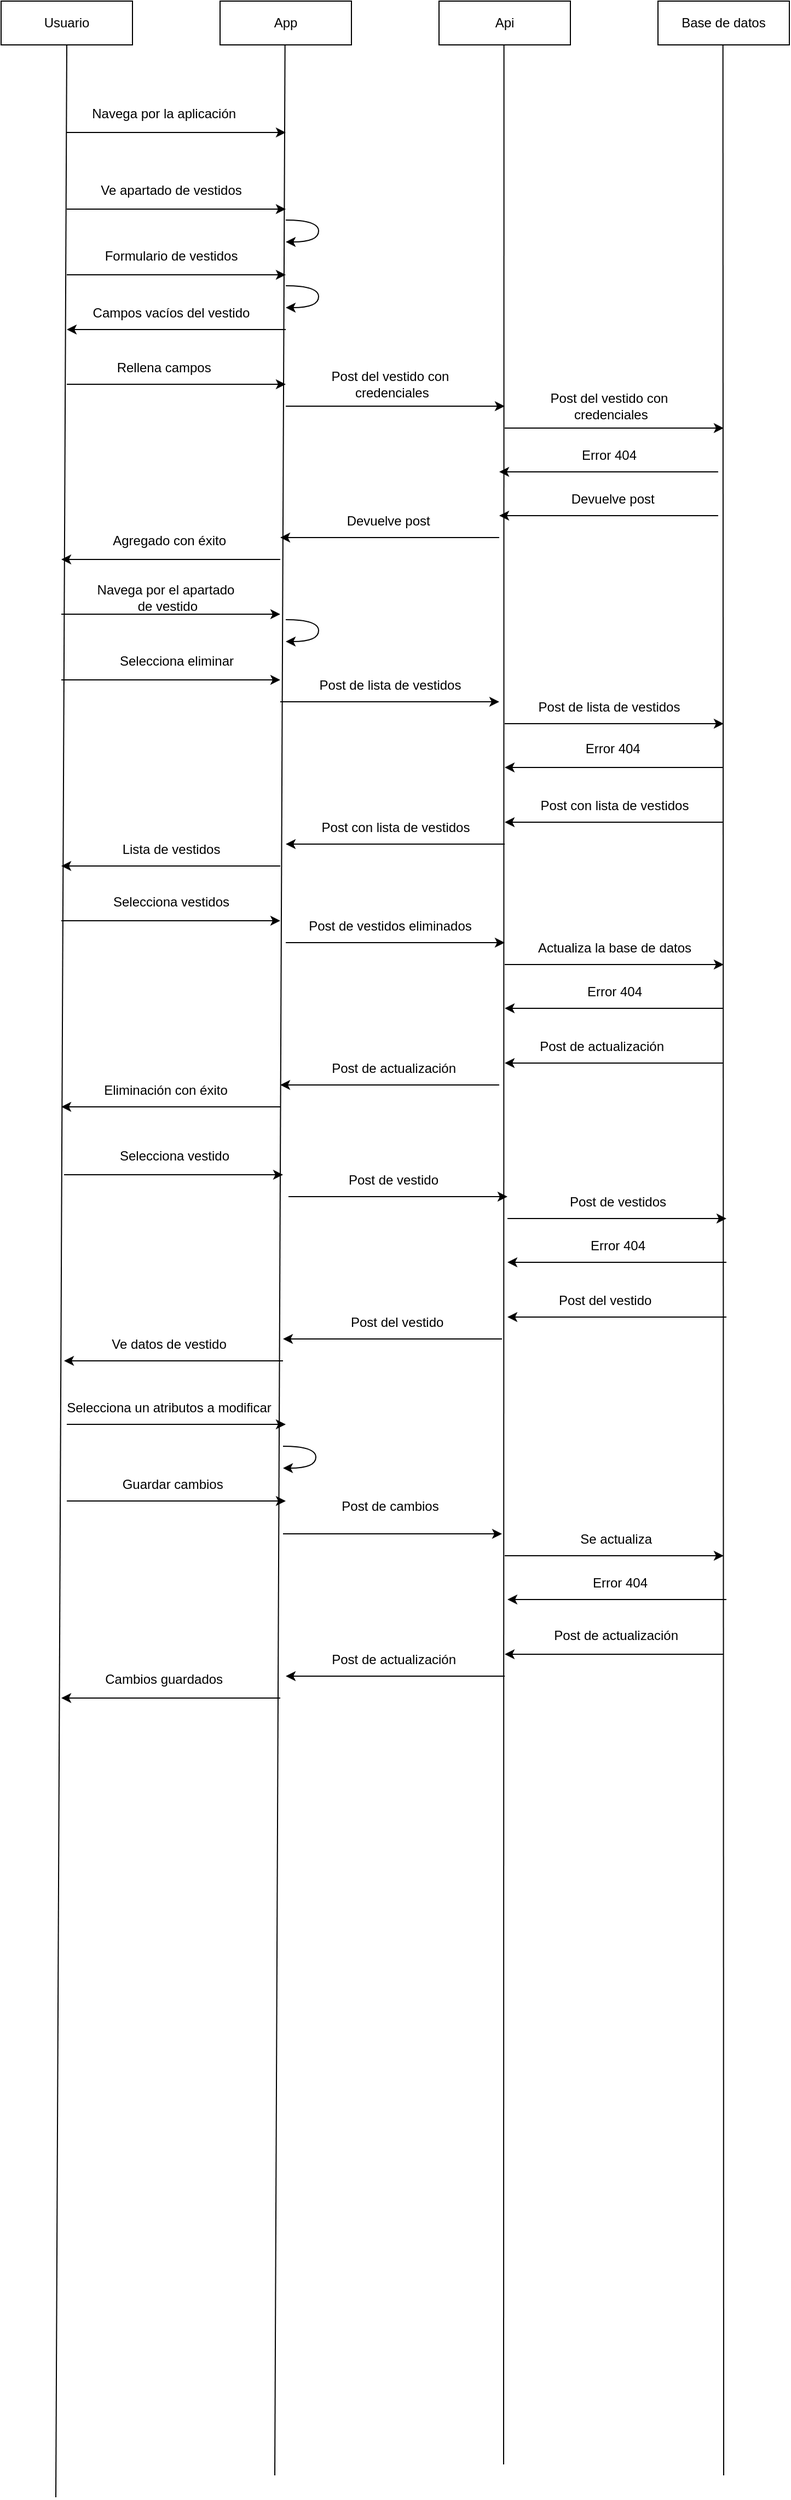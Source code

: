 <mxfile version="26.0.13">
  <diagram name="Página-1" id="30YjuFLNoalsAsQBXiFY">
    <mxGraphModel dx="1552" dy="866" grid="1" gridSize="10" guides="1" tooltips="1" connect="1" arrows="1" fold="1" page="1" pageScale="1" pageWidth="827" pageHeight="1169" math="0" shadow="0">
      <root>
        <mxCell id="0" />
        <mxCell id="1" parent="0" />
        <mxCell id="LbHyzXiKhaaDVt7-LKor-1" value="Usuario" style="rounded=0;whiteSpace=wrap;html=1;" vertex="1" parent="1">
          <mxGeometry x="80" y="40" width="120" height="40" as="geometry" />
        </mxCell>
        <mxCell id="LbHyzXiKhaaDVt7-LKor-2" value="App" style="rounded=0;whiteSpace=wrap;html=1;" vertex="1" parent="1">
          <mxGeometry x="280" y="40" width="120" height="40" as="geometry" />
        </mxCell>
        <mxCell id="LbHyzXiKhaaDVt7-LKor-3" value="Api" style="rounded=0;whiteSpace=wrap;html=1;" vertex="1" parent="1">
          <mxGeometry x="480" y="40" width="120" height="40" as="geometry" />
        </mxCell>
        <mxCell id="LbHyzXiKhaaDVt7-LKor-4" value="Base de datos" style="rounded=0;whiteSpace=wrap;html=1;" vertex="1" parent="1">
          <mxGeometry x="680" y="40" width="120" height="40" as="geometry" />
        </mxCell>
        <mxCell id="LbHyzXiKhaaDVt7-LKor-5" value="" style="endArrow=none;html=1;rounded=0;entryX=0.5;entryY=1;entryDx=0;entryDy=0;" edge="1" parent="1" target="LbHyzXiKhaaDVt7-LKor-1">
          <mxGeometry width="50" height="50" relative="1" as="geometry">
            <mxPoint x="130" y="2320" as="sourcePoint" />
            <mxPoint x="210" y="270" as="targetPoint" />
          </mxGeometry>
        </mxCell>
        <mxCell id="LbHyzXiKhaaDVt7-LKor-6" value="" style="endArrow=none;html=1;rounded=0;entryX=0.5;entryY=1;entryDx=0;entryDy=0;" edge="1" parent="1">
          <mxGeometry width="50" height="50" relative="1" as="geometry">
            <mxPoint x="330" y="2300" as="sourcePoint" />
            <mxPoint x="339.33" y="80" as="targetPoint" />
          </mxGeometry>
        </mxCell>
        <mxCell id="LbHyzXiKhaaDVt7-LKor-7" value="" style="endArrow=none;html=1;rounded=0;entryX=0.5;entryY=1;entryDx=0;entryDy=0;" edge="1" parent="1">
          <mxGeometry width="50" height="50" relative="1" as="geometry">
            <mxPoint x="539" y="2290" as="sourcePoint" />
            <mxPoint x="539.33" y="80" as="targetPoint" />
          </mxGeometry>
        </mxCell>
        <mxCell id="LbHyzXiKhaaDVt7-LKor-8" value="" style="endArrow=none;html=1;rounded=0;entryX=0.5;entryY=1;entryDx=0;entryDy=0;" edge="1" parent="1">
          <mxGeometry width="50" height="50" relative="1" as="geometry">
            <mxPoint x="740" y="2300" as="sourcePoint" />
            <mxPoint x="739.33" y="80" as="targetPoint" />
          </mxGeometry>
        </mxCell>
        <mxCell id="LbHyzXiKhaaDVt7-LKor-9" value="Navega por la aplicación&amp;nbsp;" style="text;html=1;align=center;verticalAlign=middle;resizable=0;points=[];autosize=1;strokeColor=none;fillColor=none;" vertex="1" parent="1">
          <mxGeometry x="150" y="128" width="160" height="30" as="geometry" />
        </mxCell>
        <mxCell id="LbHyzXiKhaaDVt7-LKor-10" value="" style="endArrow=classic;html=1;rounded=0;" edge="1" parent="1">
          <mxGeometry width="50" height="50" relative="1" as="geometry">
            <mxPoint x="140" y="160" as="sourcePoint" />
            <mxPoint x="340" y="160" as="targetPoint" />
          </mxGeometry>
        </mxCell>
        <mxCell id="LbHyzXiKhaaDVt7-LKor-11" value="" style="endArrow=classic;html=1;rounded=0;" edge="1" parent="1">
          <mxGeometry width="50" height="50" relative="1" as="geometry">
            <mxPoint x="140" y="230" as="sourcePoint" />
            <mxPoint x="340" y="230" as="targetPoint" />
          </mxGeometry>
        </mxCell>
        <mxCell id="LbHyzXiKhaaDVt7-LKor-12" value="Ve apartado de vestidos" style="text;html=1;align=center;verticalAlign=middle;resizable=0;points=[];autosize=1;strokeColor=none;fillColor=none;" vertex="1" parent="1">
          <mxGeometry x="160" y="198" width="150" height="30" as="geometry" />
        </mxCell>
        <mxCell id="LbHyzXiKhaaDVt7-LKor-13" value="" style="endArrow=classic;html=1;rounded=0;edgeStyle=orthogonalEdgeStyle;curved=1;" edge="1" parent="1">
          <mxGeometry width="50" height="50" relative="1" as="geometry">
            <mxPoint x="340" y="240" as="sourcePoint" />
            <mxPoint x="340" y="260" as="targetPoint" />
            <Array as="points">
              <mxPoint x="370" y="240" />
              <mxPoint x="370" y="260" />
            </Array>
          </mxGeometry>
        </mxCell>
        <mxCell id="LbHyzXiKhaaDVt7-LKor-14" value="" style="endArrow=classic;html=1;rounded=0;" edge="1" parent="1">
          <mxGeometry width="50" height="50" relative="1" as="geometry">
            <mxPoint x="140" y="290" as="sourcePoint" />
            <mxPoint x="340" y="290" as="targetPoint" />
          </mxGeometry>
        </mxCell>
        <mxCell id="LbHyzXiKhaaDVt7-LKor-15" value="Formulario de vestidos" style="text;html=1;align=center;verticalAlign=middle;resizable=0;points=[];autosize=1;strokeColor=none;fillColor=none;" vertex="1" parent="1">
          <mxGeometry x="165" y="258" width="140" height="30" as="geometry" />
        </mxCell>
        <mxCell id="LbHyzXiKhaaDVt7-LKor-16" value="" style="endArrow=classic;html=1;rounded=0;edgeStyle=orthogonalEdgeStyle;curved=1;" edge="1" parent="1">
          <mxGeometry width="50" height="50" relative="1" as="geometry">
            <mxPoint x="340" y="300" as="sourcePoint" />
            <mxPoint x="340" y="320" as="targetPoint" />
            <Array as="points">
              <mxPoint x="370" y="300" />
              <mxPoint x="370" y="320" />
            </Array>
          </mxGeometry>
        </mxCell>
        <mxCell id="LbHyzXiKhaaDVt7-LKor-17" value="" style="endArrow=none;html=1;rounded=0;startFill=1;startArrow=classic;" edge="1" parent="1">
          <mxGeometry width="50" height="50" relative="1" as="geometry">
            <mxPoint x="140" y="340" as="sourcePoint" />
            <mxPoint x="340" y="340" as="targetPoint" />
          </mxGeometry>
        </mxCell>
        <mxCell id="LbHyzXiKhaaDVt7-LKor-18" value="Campos vacíos del vestido" style="text;html=1;align=center;verticalAlign=middle;resizable=0;points=[];autosize=1;strokeColor=none;fillColor=none;" vertex="1" parent="1">
          <mxGeometry x="150" y="310" width="170" height="30" as="geometry" />
        </mxCell>
        <mxCell id="LbHyzXiKhaaDVt7-LKor-19" value="" style="endArrow=classic;html=1;rounded=0;" edge="1" parent="1">
          <mxGeometry width="50" height="50" relative="1" as="geometry">
            <mxPoint x="140" y="390" as="sourcePoint" />
            <mxPoint x="340" y="390" as="targetPoint" />
          </mxGeometry>
        </mxCell>
        <mxCell id="LbHyzXiKhaaDVt7-LKor-20" value="Rellena campos&amp;nbsp;" style="text;html=1;align=center;verticalAlign=middle;resizable=0;points=[];autosize=1;strokeColor=none;fillColor=none;" vertex="1" parent="1">
          <mxGeometry x="175" y="360" width="110" height="30" as="geometry" />
        </mxCell>
        <mxCell id="LbHyzXiKhaaDVt7-LKor-21" value="" style="endArrow=classic;html=1;rounded=0;" edge="1" parent="1">
          <mxGeometry width="50" height="50" relative="1" as="geometry">
            <mxPoint x="340" y="410" as="sourcePoint" />
            <mxPoint x="540" y="410" as="targetPoint" />
          </mxGeometry>
        </mxCell>
        <mxCell id="LbHyzXiKhaaDVt7-LKor-22" value="Post del vestido con&lt;div&gt;&amp;nbsp;credenciales&lt;/div&gt;" style="text;html=1;align=center;verticalAlign=middle;resizable=0;points=[];autosize=1;strokeColor=none;fillColor=none;" vertex="1" parent="1">
          <mxGeometry x="370" y="370" width="130" height="40" as="geometry" />
        </mxCell>
        <mxCell id="LbHyzXiKhaaDVt7-LKor-23" value="" style="endArrow=classic;html=1;rounded=0;" edge="1" parent="1">
          <mxGeometry width="50" height="50" relative="1" as="geometry">
            <mxPoint x="540" y="430" as="sourcePoint" />
            <mxPoint x="740" y="430" as="targetPoint" />
          </mxGeometry>
        </mxCell>
        <mxCell id="LbHyzXiKhaaDVt7-LKor-24" value="Post del vestido con&lt;div&gt;&amp;nbsp;credenciales&lt;/div&gt;" style="text;html=1;align=center;verticalAlign=middle;resizable=0;points=[];autosize=1;strokeColor=none;fillColor=none;" vertex="1" parent="1">
          <mxGeometry x="570" y="390" width="130" height="40" as="geometry" />
        </mxCell>
        <mxCell id="LbHyzXiKhaaDVt7-LKor-25" value="" style="endArrow=none;html=1;rounded=0;startFill=1;startArrow=classic;" edge="1" parent="1">
          <mxGeometry width="50" height="50" relative="1" as="geometry">
            <mxPoint x="535" y="470" as="sourcePoint" />
            <mxPoint x="735" y="470" as="targetPoint" />
          </mxGeometry>
        </mxCell>
        <mxCell id="LbHyzXiKhaaDVt7-LKor-26" value="Error 404" style="text;html=1;align=center;verticalAlign=middle;resizable=0;points=[];autosize=1;strokeColor=none;fillColor=none;" vertex="1" parent="1">
          <mxGeometry x="600" y="440" width="70" height="30" as="geometry" />
        </mxCell>
        <mxCell id="LbHyzXiKhaaDVt7-LKor-27" value="" style="endArrow=none;html=1;rounded=0;startFill=1;startArrow=classic;" edge="1" parent="1">
          <mxGeometry width="50" height="50" relative="1" as="geometry">
            <mxPoint x="535" y="510" as="sourcePoint" />
            <mxPoint x="735" y="510" as="targetPoint" />
          </mxGeometry>
        </mxCell>
        <mxCell id="LbHyzXiKhaaDVt7-LKor-28" value="Devuelve post&amp;nbsp;" style="text;html=1;align=center;verticalAlign=middle;resizable=0;points=[];autosize=1;strokeColor=none;fillColor=none;" vertex="1" parent="1">
          <mxGeometry x="590" y="480" width="100" height="30" as="geometry" />
        </mxCell>
        <mxCell id="LbHyzXiKhaaDVt7-LKor-29" value="" style="endArrow=none;html=1;rounded=0;startFill=1;startArrow=classic;" edge="1" parent="1">
          <mxGeometry width="50" height="50" relative="1" as="geometry">
            <mxPoint x="335" y="530" as="sourcePoint" />
            <mxPoint x="535" y="530" as="targetPoint" />
          </mxGeometry>
        </mxCell>
        <mxCell id="LbHyzXiKhaaDVt7-LKor-30" value="Devuelve post&amp;nbsp;" style="text;html=1;align=center;verticalAlign=middle;resizable=0;points=[];autosize=1;strokeColor=none;fillColor=none;" vertex="1" parent="1">
          <mxGeometry x="385" y="500" width="100" height="30" as="geometry" />
        </mxCell>
        <mxCell id="LbHyzXiKhaaDVt7-LKor-31" value="" style="endArrow=none;html=1;rounded=0;startFill=1;startArrow=classic;" edge="1" parent="1">
          <mxGeometry width="50" height="50" relative="1" as="geometry">
            <mxPoint x="135" y="550" as="sourcePoint" />
            <mxPoint x="335" y="550" as="targetPoint" />
          </mxGeometry>
        </mxCell>
        <mxCell id="LbHyzXiKhaaDVt7-LKor-32" value="Agregado con éxito&amp;nbsp;" style="text;html=1;align=center;verticalAlign=middle;resizable=0;points=[];autosize=1;strokeColor=none;fillColor=none;" vertex="1" parent="1">
          <mxGeometry x="170" y="518" width="130" height="30" as="geometry" />
        </mxCell>
        <mxCell id="LbHyzXiKhaaDVt7-LKor-33" value="" style="endArrow=classic;html=1;rounded=0;" edge="1" parent="1">
          <mxGeometry width="50" height="50" relative="1" as="geometry">
            <mxPoint x="135" y="600" as="sourcePoint" />
            <mxPoint x="335" y="600" as="targetPoint" />
          </mxGeometry>
        </mxCell>
        <mxCell id="LbHyzXiKhaaDVt7-LKor-34" value="Navega por el apartado&lt;div&gt;&amp;nbsp;de vestido&lt;/div&gt;" style="text;html=1;align=center;verticalAlign=middle;resizable=0;points=[];autosize=1;strokeColor=none;fillColor=none;" vertex="1" parent="1">
          <mxGeometry x="155" y="565" width="150" height="40" as="geometry" />
        </mxCell>
        <mxCell id="LbHyzXiKhaaDVt7-LKor-35" value="" style="endArrow=classic;html=1;rounded=0;edgeStyle=orthogonalEdgeStyle;curved=1;" edge="1" parent="1">
          <mxGeometry width="50" height="50" relative="1" as="geometry">
            <mxPoint x="340" y="605" as="sourcePoint" />
            <mxPoint x="340" y="625" as="targetPoint" />
            <Array as="points">
              <mxPoint x="370" y="605" />
              <mxPoint x="370" y="625" />
            </Array>
          </mxGeometry>
        </mxCell>
        <mxCell id="LbHyzXiKhaaDVt7-LKor-36" value="" style="endArrow=classic;html=1;rounded=0;" edge="1" parent="1">
          <mxGeometry width="50" height="50" relative="1" as="geometry">
            <mxPoint x="135" y="660" as="sourcePoint" />
            <mxPoint x="335" y="660" as="targetPoint" />
          </mxGeometry>
        </mxCell>
        <mxCell id="LbHyzXiKhaaDVt7-LKor-37" value="Selecciona eliminar" style="text;html=1;align=center;verticalAlign=middle;resizable=0;points=[];autosize=1;strokeColor=none;fillColor=none;" vertex="1" parent="1">
          <mxGeometry x="175" y="628" width="130" height="30" as="geometry" />
        </mxCell>
        <mxCell id="LbHyzXiKhaaDVt7-LKor-42" value="" style="endArrow=classic;html=1;rounded=0;" edge="1" parent="1">
          <mxGeometry width="50" height="50" relative="1" as="geometry">
            <mxPoint x="335" y="680" as="sourcePoint" />
            <mxPoint x="535" y="680" as="targetPoint" />
          </mxGeometry>
        </mxCell>
        <mxCell id="LbHyzXiKhaaDVt7-LKor-43" value="Post de lista de vestidos" style="text;html=1;align=center;verticalAlign=middle;resizable=0;points=[];autosize=1;strokeColor=none;fillColor=none;" vertex="1" parent="1">
          <mxGeometry x="360" y="650" width="150" height="30" as="geometry" />
        </mxCell>
        <mxCell id="LbHyzXiKhaaDVt7-LKor-44" value="" style="endArrow=classic;html=1;rounded=0;" edge="1" parent="1">
          <mxGeometry width="50" height="50" relative="1" as="geometry">
            <mxPoint x="540" y="700" as="sourcePoint" />
            <mxPoint x="740" y="700" as="targetPoint" />
          </mxGeometry>
        </mxCell>
        <mxCell id="LbHyzXiKhaaDVt7-LKor-45" value="Post de lista de vestidos" style="text;html=1;align=center;verticalAlign=middle;resizable=0;points=[];autosize=1;strokeColor=none;fillColor=none;" vertex="1" parent="1">
          <mxGeometry x="560" y="670" width="150" height="30" as="geometry" />
        </mxCell>
        <mxCell id="LbHyzXiKhaaDVt7-LKor-46" value="" style="endArrow=none;html=1;rounded=0;startFill=1;startArrow=classic;" edge="1" parent="1">
          <mxGeometry width="50" height="50" relative="1" as="geometry">
            <mxPoint x="540" y="740" as="sourcePoint" />
            <mxPoint x="740" y="740" as="targetPoint" />
          </mxGeometry>
        </mxCell>
        <mxCell id="LbHyzXiKhaaDVt7-LKor-47" value="Error 404&amp;nbsp;" style="text;html=1;align=center;verticalAlign=middle;resizable=0;points=[];autosize=1;strokeColor=none;fillColor=none;" vertex="1" parent="1">
          <mxGeometry x="600" y="708" width="80" height="30" as="geometry" />
        </mxCell>
        <mxCell id="LbHyzXiKhaaDVt7-LKor-48" value="" style="endArrow=none;html=1;rounded=0;startFill=1;startArrow=classic;" edge="1" parent="1">
          <mxGeometry width="50" height="50" relative="1" as="geometry">
            <mxPoint x="540" y="790" as="sourcePoint" />
            <mxPoint x="740" y="790" as="targetPoint" />
          </mxGeometry>
        </mxCell>
        <mxCell id="LbHyzXiKhaaDVt7-LKor-49" value="Post con lista de vestidos" style="text;html=1;align=center;verticalAlign=middle;resizable=0;points=[];autosize=1;strokeColor=none;fillColor=none;" vertex="1" parent="1">
          <mxGeometry x="560" y="760" width="160" height="30" as="geometry" />
        </mxCell>
        <mxCell id="LbHyzXiKhaaDVt7-LKor-50" value="" style="endArrow=none;html=1;rounded=0;startFill=1;startArrow=classic;" edge="1" parent="1">
          <mxGeometry width="50" height="50" relative="1" as="geometry">
            <mxPoint x="340" y="810" as="sourcePoint" />
            <mxPoint x="540" y="810" as="targetPoint" />
          </mxGeometry>
        </mxCell>
        <mxCell id="LbHyzXiKhaaDVt7-LKor-51" value="Post con lista de vestidos" style="text;html=1;align=center;verticalAlign=middle;resizable=0;points=[];autosize=1;strokeColor=none;fillColor=none;" vertex="1" parent="1">
          <mxGeometry x="360" y="780" width="160" height="30" as="geometry" />
        </mxCell>
        <mxCell id="LbHyzXiKhaaDVt7-LKor-52" value="" style="endArrow=none;html=1;rounded=0;startFill=1;startArrow=classic;" edge="1" parent="1">
          <mxGeometry width="50" height="50" relative="1" as="geometry">
            <mxPoint x="135" y="830" as="sourcePoint" />
            <mxPoint x="335" y="830" as="targetPoint" />
          </mxGeometry>
        </mxCell>
        <mxCell id="LbHyzXiKhaaDVt7-LKor-53" value="Lista de vestidos" style="text;html=1;align=center;verticalAlign=middle;resizable=0;points=[];autosize=1;strokeColor=none;fillColor=none;" vertex="1" parent="1">
          <mxGeometry x="180" y="800" width="110" height="30" as="geometry" />
        </mxCell>
        <mxCell id="LbHyzXiKhaaDVt7-LKor-54" value="" style="endArrow=classic;html=1;rounded=0;" edge="1" parent="1">
          <mxGeometry width="50" height="50" relative="1" as="geometry">
            <mxPoint x="135" y="880" as="sourcePoint" />
            <mxPoint x="335" y="880" as="targetPoint" />
          </mxGeometry>
        </mxCell>
        <mxCell id="LbHyzXiKhaaDVt7-LKor-55" value="Selecciona vestidos" style="text;html=1;align=center;verticalAlign=middle;resizable=0;points=[];autosize=1;strokeColor=none;fillColor=none;" vertex="1" parent="1">
          <mxGeometry x="170" y="848" width="130" height="30" as="geometry" />
        </mxCell>
        <mxCell id="LbHyzXiKhaaDVt7-LKor-56" value="" style="endArrow=classic;html=1;rounded=0;" edge="1" parent="1">
          <mxGeometry width="50" height="50" relative="1" as="geometry">
            <mxPoint x="340" y="900" as="sourcePoint" />
            <mxPoint x="540" y="900" as="targetPoint" />
          </mxGeometry>
        </mxCell>
        <mxCell id="LbHyzXiKhaaDVt7-LKor-57" value="Post de vestidos eliminados" style="text;html=1;align=center;verticalAlign=middle;resizable=0;points=[];autosize=1;strokeColor=none;fillColor=none;" vertex="1" parent="1">
          <mxGeometry x="350" y="870" width="170" height="30" as="geometry" />
        </mxCell>
        <mxCell id="LbHyzXiKhaaDVt7-LKor-58" value="" style="endArrow=classic;html=1;rounded=0;" edge="1" parent="1">
          <mxGeometry width="50" height="50" relative="1" as="geometry">
            <mxPoint x="540" y="920" as="sourcePoint" />
            <mxPoint x="740" y="920" as="targetPoint" />
          </mxGeometry>
        </mxCell>
        <mxCell id="LbHyzXiKhaaDVt7-LKor-59" value="Actualiza la base de datos" style="text;html=1;align=center;verticalAlign=middle;resizable=0;points=[];autosize=1;strokeColor=none;fillColor=none;" vertex="1" parent="1">
          <mxGeometry x="560" y="890" width="160" height="30" as="geometry" />
        </mxCell>
        <mxCell id="LbHyzXiKhaaDVt7-LKor-61" value="" style="endArrow=none;html=1;rounded=0;startFill=1;startArrow=classic;" edge="1" parent="1">
          <mxGeometry width="50" height="50" relative="1" as="geometry">
            <mxPoint x="540" y="960" as="sourcePoint" />
            <mxPoint x="740" y="960" as="targetPoint" />
          </mxGeometry>
        </mxCell>
        <mxCell id="LbHyzXiKhaaDVt7-LKor-62" value="Error 404" style="text;html=1;align=center;verticalAlign=middle;resizable=0;points=[];autosize=1;strokeColor=none;fillColor=none;" vertex="1" parent="1">
          <mxGeometry x="605" y="930" width="70" height="30" as="geometry" />
        </mxCell>
        <mxCell id="LbHyzXiKhaaDVt7-LKor-63" value="" style="endArrow=none;html=1;rounded=0;startFill=1;startArrow=classic;" edge="1" parent="1">
          <mxGeometry width="50" height="50" relative="1" as="geometry">
            <mxPoint x="540" y="1010" as="sourcePoint" />
            <mxPoint x="740" y="1010" as="targetPoint" />
          </mxGeometry>
        </mxCell>
        <mxCell id="LbHyzXiKhaaDVt7-LKor-64" value="Post de actualización&amp;nbsp;" style="text;html=1;align=center;verticalAlign=middle;resizable=0;points=[];autosize=1;strokeColor=none;fillColor=none;" vertex="1" parent="1">
          <mxGeometry x="560" y="980" width="140" height="30" as="geometry" />
        </mxCell>
        <mxCell id="LbHyzXiKhaaDVt7-LKor-65" value="" style="endArrow=none;html=1;rounded=0;startFill=1;startArrow=classic;" edge="1" parent="1">
          <mxGeometry width="50" height="50" relative="1" as="geometry">
            <mxPoint x="335" y="1030" as="sourcePoint" />
            <mxPoint x="535" y="1030" as="targetPoint" />
          </mxGeometry>
        </mxCell>
        <mxCell id="LbHyzXiKhaaDVt7-LKor-66" value="Post de actualización&amp;nbsp;" style="text;html=1;align=center;verticalAlign=middle;resizable=0;points=[];autosize=1;strokeColor=none;fillColor=none;" vertex="1" parent="1">
          <mxGeometry x="370" y="1000" width="140" height="30" as="geometry" />
        </mxCell>
        <mxCell id="LbHyzXiKhaaDVt7-LKor-67" value="" style="endArrow=none;html=1;rounded=0;startFill=1;startArrow=classic;" edge="1" parent="1">
          <mxGeometry width="50" height="50" relative="1" as="geometry">
            <mxPoint x="135" y="1050" as="sourcePoint" />
            <mxPoint x="335" y="1050" as="targetPoint" />
          </mxGeometry>
        </mxCell>
        <mxCell id="LbHyzXiKhaaDVt7-LKor-68" value="Eliminación con éxito" style="text;html=1;align=center;verticalAlign=middle;resizable=0;points=[];autosize=1;strokeColor=none;fillColor=none;" vertex="1" parent="1">
          <mxGeometry x="160" y="1020" width="140" height="30" as="geometry" />
        </mxCell>
        <mxCell id="LbHyzXiKhaaDVt7-LKor-69" value="" style="endArrow=classic;html=1;rounded=0;" edge="1" parent="1">
          <mxGeometry width="50" height="50" relative="1" as="geometry">
            <mxPoint x="137.5" y="1112" as="sourcePoint" />
            <mxPoint x="337.5" y="1112" as="targetPoint" />
          </mxGeometry>
        </mxCell>
        <mxCell id="LbHyzXiKhaaDVt7-LKor-70" value="Selecciona vestido" style="text;html=1;align=center;verticalAlign=middle;resizable=0;points=[];autosize=1;strokeColor=none;fillColor=none;" vertex="1" parent="1">
          <mxGeometry x="177.5" y="1080" width="120" height="30" as="geometry" />
        </mxCell>
        <mxCell id="LbHyzXiKhaaDVt7-LKor-71" value="" style="endArrow=classic;html=1;rounded=0;" edge="1" parent="1">
          <mxGeometry width="50" height="50" relative="1" as="geometry">
            <mxPoint x="342.5" y="1132" as="sourcePoint" />
            <mxPoint x="542.5" y="1132" as="targetPoint" />
          </mxGeometry>
        </mxCell>
        <mxCell id="LbHyzXiKhaaDVt7-LKor-72" value="Post de vestido" style="text;html=1;align=center;verticalAlign=middle;resizable=0;points=[];autosize=1;strokeColor=none;fillColor=none;" vertex="1" parent="1">
          <mxGeometry x="382.5" y="1102" width="110" height="30" as="geometry" />
        </mxCell>
        <mxCell id="LbHyzXiKhaaDVt7-LKor-73" value="" style="endArrow=classic;html=1;rounded=0;" edge="1" parent="1">
          <mxGeometry width="50" height="50" relative="1" as="geometry">
            <mxPoint x="542.5" y="1152" as="sourcePoint" />
            <mxPoint x="742.5" y="1152" as="targetPoint" />
          </mxGeometry>
        </mxCell>
        <mxCell id="LbHyzXiKhaaDVt7-LKor-74" value="Post de vestidos" style="text;html=1;align=center;verticalAlign=middle;resizable=0;points=[];autosize=1;strokeColor=none;fillColor=none;" vertex="1" parent="1">
          <mxGeometry x="587.5" y="1122" width="110" height="30" as="geometry" />
        </mxCell>
        <mxCell id="LbHyzXiKhaaDVt7-LKor-75" value="" style="endArrow=none;html=1;rounded=0;startFill=1;startArrow=classic;" edge="1" parent="1">
          <mxGeometry width="50" height="50" relative="1" as="geometry">
            <mxPoint x="542.5" y="1192" as="sourcePoint" />
            <mxPoint x="742.5" y="1192" as="targetPoint" />
          </mxGeometry>
        </mxCell>
        <mxCell id="LbHyzXiKhaaDVt7-LKor-76" value="Error 404" style="text;html=1;align=center;verticalAlign=middle;resizable=0;points=[];autosize=1;strokeColor=none;fillColor=none;" vertex="1" parent="1">
          <mxGeometry x="607.5" y="1162" width="70" height="30" as="geometry" />
        </mxCell>
        <mxCell id="LbHyzXiKhaaDVt7-LKor-77" value="" style="endArrow=none;html=1;rounded=0;startFill=1;startArrow=classic;" edge="1" parent="1">
          <mxGeometry width="50" height="50" relative="1" as="geometry">
            <mxPoint x="542.5" y="1242" as="sourcePoint" />
            <mxPoint x="742.5" y="1242" as="targetPoint" />
          </mxGeometry>
        </mxCell>
        <mxCell id="LbHyzXiKhaaDVt7-LKor-78" value="Post del vestido&amp;nbsp;" style="text;html=1;align=center;verticalAlign=middle;resizable=0;points=[];autosize=1;strokeColor=none;fillColor=none;" vertex="1" parent="1">
          <mxGeometry x="577.5" y="1212" width="110" height="30" as="geometry" />
        </mxCell>
        <mxCell id="LbHyzXiKhaaDVt7-LKor-79" value="" style="endArrow=none;html=1;rounded=0;startFill=1;startArrow=classic;" edge="1" parent="1">
          <mxGeometry width="50" height="50" relative="1" as="geometry">
            <mxPoint x="337.5" y="1262" as="sourcePoint" />
            <mxPoint x="537.5" y="1262" as="targetPoint" />
          </mxGeometry>
        </mxCell>
        <mxCell id="LbHyzXiKhaaDVt7-LKor-80" value="Post del vestido&amp;nbsp;" style="text;html=1;align=center;verticalAlign=middle;resizable=0;points=[];autosize=1;strokeColor=none;fillColor=none;" vertex="1" parent="1">
          <mxGeometry x="387.5" y="1232" width="110" height="30" as="geometry" />
        </mxCell>
        <mxCell id="LbHyzXiKhaaDVt7-LKor-81" value="" style="endArrow=none;html=1;rounded=0;startFill=1;startArrow=classic;" edge="1" parent="1">
          <mxGeometry width="50" height="50" relative="1" as="geometry">
            <mxPoint x="137.5" y="1282" as="sourcePoint" />
            <mxPoint x="337.5" y="1282" as="targetPoint" />
          </mxGeometry>
        </mxCell>
        <mxCell id="LbHyzXiKhaaDVt7-LKor-82" value="Ve datos de vestido" style="text;html=1;align=center;verticalAlign=middle;resizable=0;points=[];autosize=1;strokeColor=none;fillColor=none;" vertex="1" parent="1">
          <mxGeometry x="167.5" y="1252" width="130" height="30" as="geometry" />
        </mxCell>
        <mxCell id="LbHyzXiKhaaDVt7-LKor-84" value="" style="endArrow=classic;html=1;rounded=0;" edge="1" parent="1">
          <mxGeometry width="50" height="50" relative="1" as="geometry">
            <mxPoint x="140" y="1340" as="sourcePoint" />
            <mxPoint x="340" y="1340" as="targetPoint" />
          </mxGeometry>
        </mxCell>
        <mxCell id="LbHyzXiKhaaDVt7-LKor-85" value="Selecciona un atributos a modificar" style="text;html=1;align=center;verticalAlign=middle;resizable=0;points=[];autosize=1;strokeColor=none;fillColor=none;" vertex="1" parent="1">
          <mxGeometry x="127.5" y="1310" width="210" height="30" as="geometry" />
        </mxCell>
        <mxCell id="LbHyzXiKhaaDVt7-LKor-86" value="" style="endArrow=classic;html=1;rounded=0;edgeStyle=orthogonalEdgeStyle;curved=1;" edge="1" parent="1">
          <mxGeometry width="50" height="50" relative="1" as="geometry">
            <mxPoint x="337.5" y="1360" as="sourcePoint" />
            <mxPoint x="337.5" y="1380" as="targetPoint" />
            <Array as="points">
              <mxPoint x="367.5" y="1360" />
              <mxPoint x="367.5" y="1380" />
            </Array>
          </mxGeometry>
        </mxCell>
        <mxCell id="LbHyzXiKhaaDVt7-LKor-87" value="" style="endArrow=classic;html=1;rounded=0;" edge="1" parent="1">
          <mxGeometry width="50" height="50" relative="1" as="geometry">
            <mxPoint x="140" y="1410" as="sourcePoint" />
            <mxPoint x="340" y="1410" as="targetPoint" />
          </mxGeometry>
        </mxCell>
        <mxCell id="LbHyzXiKhaaDVt7-LKor-88" value="Guardar cambios&amp;nbsp;" style="text;html=1;align=center;verticalAlign=middle;resizable=0;points=[];autosize=1;strokeColor=none;fillColor=none;" vertex="1" parent="1">
          <mxGeometry x="177.5" y="1380" width="120" height="30" as="geometry" />
        </mxCell>
        <mxCell id="LbHyzXiKhaaDVt7-LKor-89" value="" style="endArrow=classic;html=1;rounded=0;" edge="1" parent="1">
          <mxGeometry width="50" height="50" relative="1" as="geometry">
            <mxPoint x="337.5" y="1440" as="sourcePoint" />
            <mxPoint x="537.5" y="1440" as="targetPoint" />
          </mxGeometry>
        </mxCell>
        <mxCell id="LbHyzXiKhaaDVt7-LKor-90" value="Post de cambios" style="text;html=1;align=center;verticalAlign=middle;resizable=0;points=[];autosize=1;strokeColor=none;fillColor=none;" vertex="1" parent="1">
          <mxGeometry x="380" y="1400" width="110" height="30" as="geometry" />
        </mxCell>
        <mxCell id="LbHyzXiKhaaDVt7-LKor-92" value="" style="endArrow=classic;html=1;rounded=0;" edge="1" parent="1">
          <mxGeometry width="50" height="50" relative="1" as="geometry">
            <mxPoint x="540" y="1460" as="sourcePoint" />
            <mxPoint x="740" y="1460" as="targetPoint" />
          </mxGeometry>
        </mxCell>
        <mxCell id="LbHyzXiKhaaDVt7-LKor-94" value="Se actualiza&amp;nbsp;" style="text;html=1;align=center;verticalAlign=middle;resizable=0;points=[];autosize=1;strokeColor=none;fillColor=none;" vertex="1" parent="1">
          <mxGeometry x="597.5" y="1430" width="90" height="30" as="geometry" />
        </mxCell>
        <mxCell id="LbHyzXiKhaaDVt7-LKor-95" value="" style="endArrow=none;html=1;rounded=0;startFill=1;startArrow=classic;" edge="1" parent="1">
          <mxGeometry width="50" height="50" relative="1" as="geometry">
            <mxPoint x="542.5" y="1500" as="sourcePoint" />
            <mxPoint x="742.5" y="1500" as="targetPoint" />
          </mxGeometry>
        </mxCell>
        <mxCell id="LbHyzXiKhaaDVt7-LKor-96" value="Error 404" style="text;html=1;align=center;verticalAlign=middle;resizable=0;points=[];autosize=1;strokeColor=none;fillColor=none;" vertex="1" parent="1">
          <mxGeometry x="610" y="1470" width="70" height="30" as="geometry" />
        </mxCell>
        <mxCell id="LbHyzXiKhaaDVt7-LKor-97" value="" style="endArrow=none;html=1;rounded=0;startFill=1;startArrow=classic;" edge="1" parent="1">
          <mxGeometry width="50" height="50" relative="1" as="geometry">
            <mxPoint x="540" y="1550" as="sourcePoint" />
            <mxPoint x="740" y="1550" as="targetPoint" />
          </mxGeometry>
        </mxCell>
        <mxCell id="LbHyzXiKhaaDVt7-LKor-98" value="Post de actualización&amp;nbsp;" style="text;html=1;align=center;verticalAlign=middle;resizable=0;points=[];autosize=1;strokeColor=none;fillColor=none;" vertex="1" parent="1">
          <mxGeometry x="572.5" y="1518" width="140" height="30" as="geometry" />
        </mxCell>
        <mxCell id="LbHyzXiKhaaDVt7-LKor-99" value="" style="endArrow=none;html=1;rounded=0;startFill=1;startArrow=classic;" edge="1" parent="1">
          <mxGeometry width="50" height="50" relative="1" as="geometry">
            <mxPoint x="340" y="1570" as="sourcePoint" />
            <mxPoint x="540" y="1570" as="targetPoint" />
          </mxGeometry>
        </mxCell>
        <mxCell id="LbHyzXiKhaaDVt7-LKor-100" value="Post de actualización&amp;nbsp;" style="text;html=1;align=center;verticalAlign=middle;resizable=0;points=[];autosize=1;strokeColor=none;fillColor=none;" vertex="1" parent="1">
          <mxGeometry x="370" y="1540" width="140" height="30" as="geometry" />
        </mxCell>
        <mxCell id="LbHyzXiKhaaDVt7-LKor-101" value="" style="endArrow=none;html=1;rounded=0;startFill=1;startArrow=classic;" edge="1" parent="1">
          <mxGeometry width="50" height="50" relative="1" as="geometry">
            <mxPoint x="135" y="1590" as="sourcePoint" />
            <mxPoint x="335" y="1590" as="targetPoint" />
          </mxGeometry>
        </mxCell>
        <mxCell id="LbHyzXiKhaaDVt7-LKor-102" value="Cambios guardados&amp;nbsp;" style="text;html=1;align=center;verticalAlign=middle;resizable=0;points=[];autosize=1;strokeColor=none;fillColor=none;" vertex="1" parent="1">
          <mxGeometry x="165" y="1558" width="130" height="30" as="geometry" />
        </mxCell>
      </root>
    </mxGraphModel>
  </diagram>
</mxfile>
